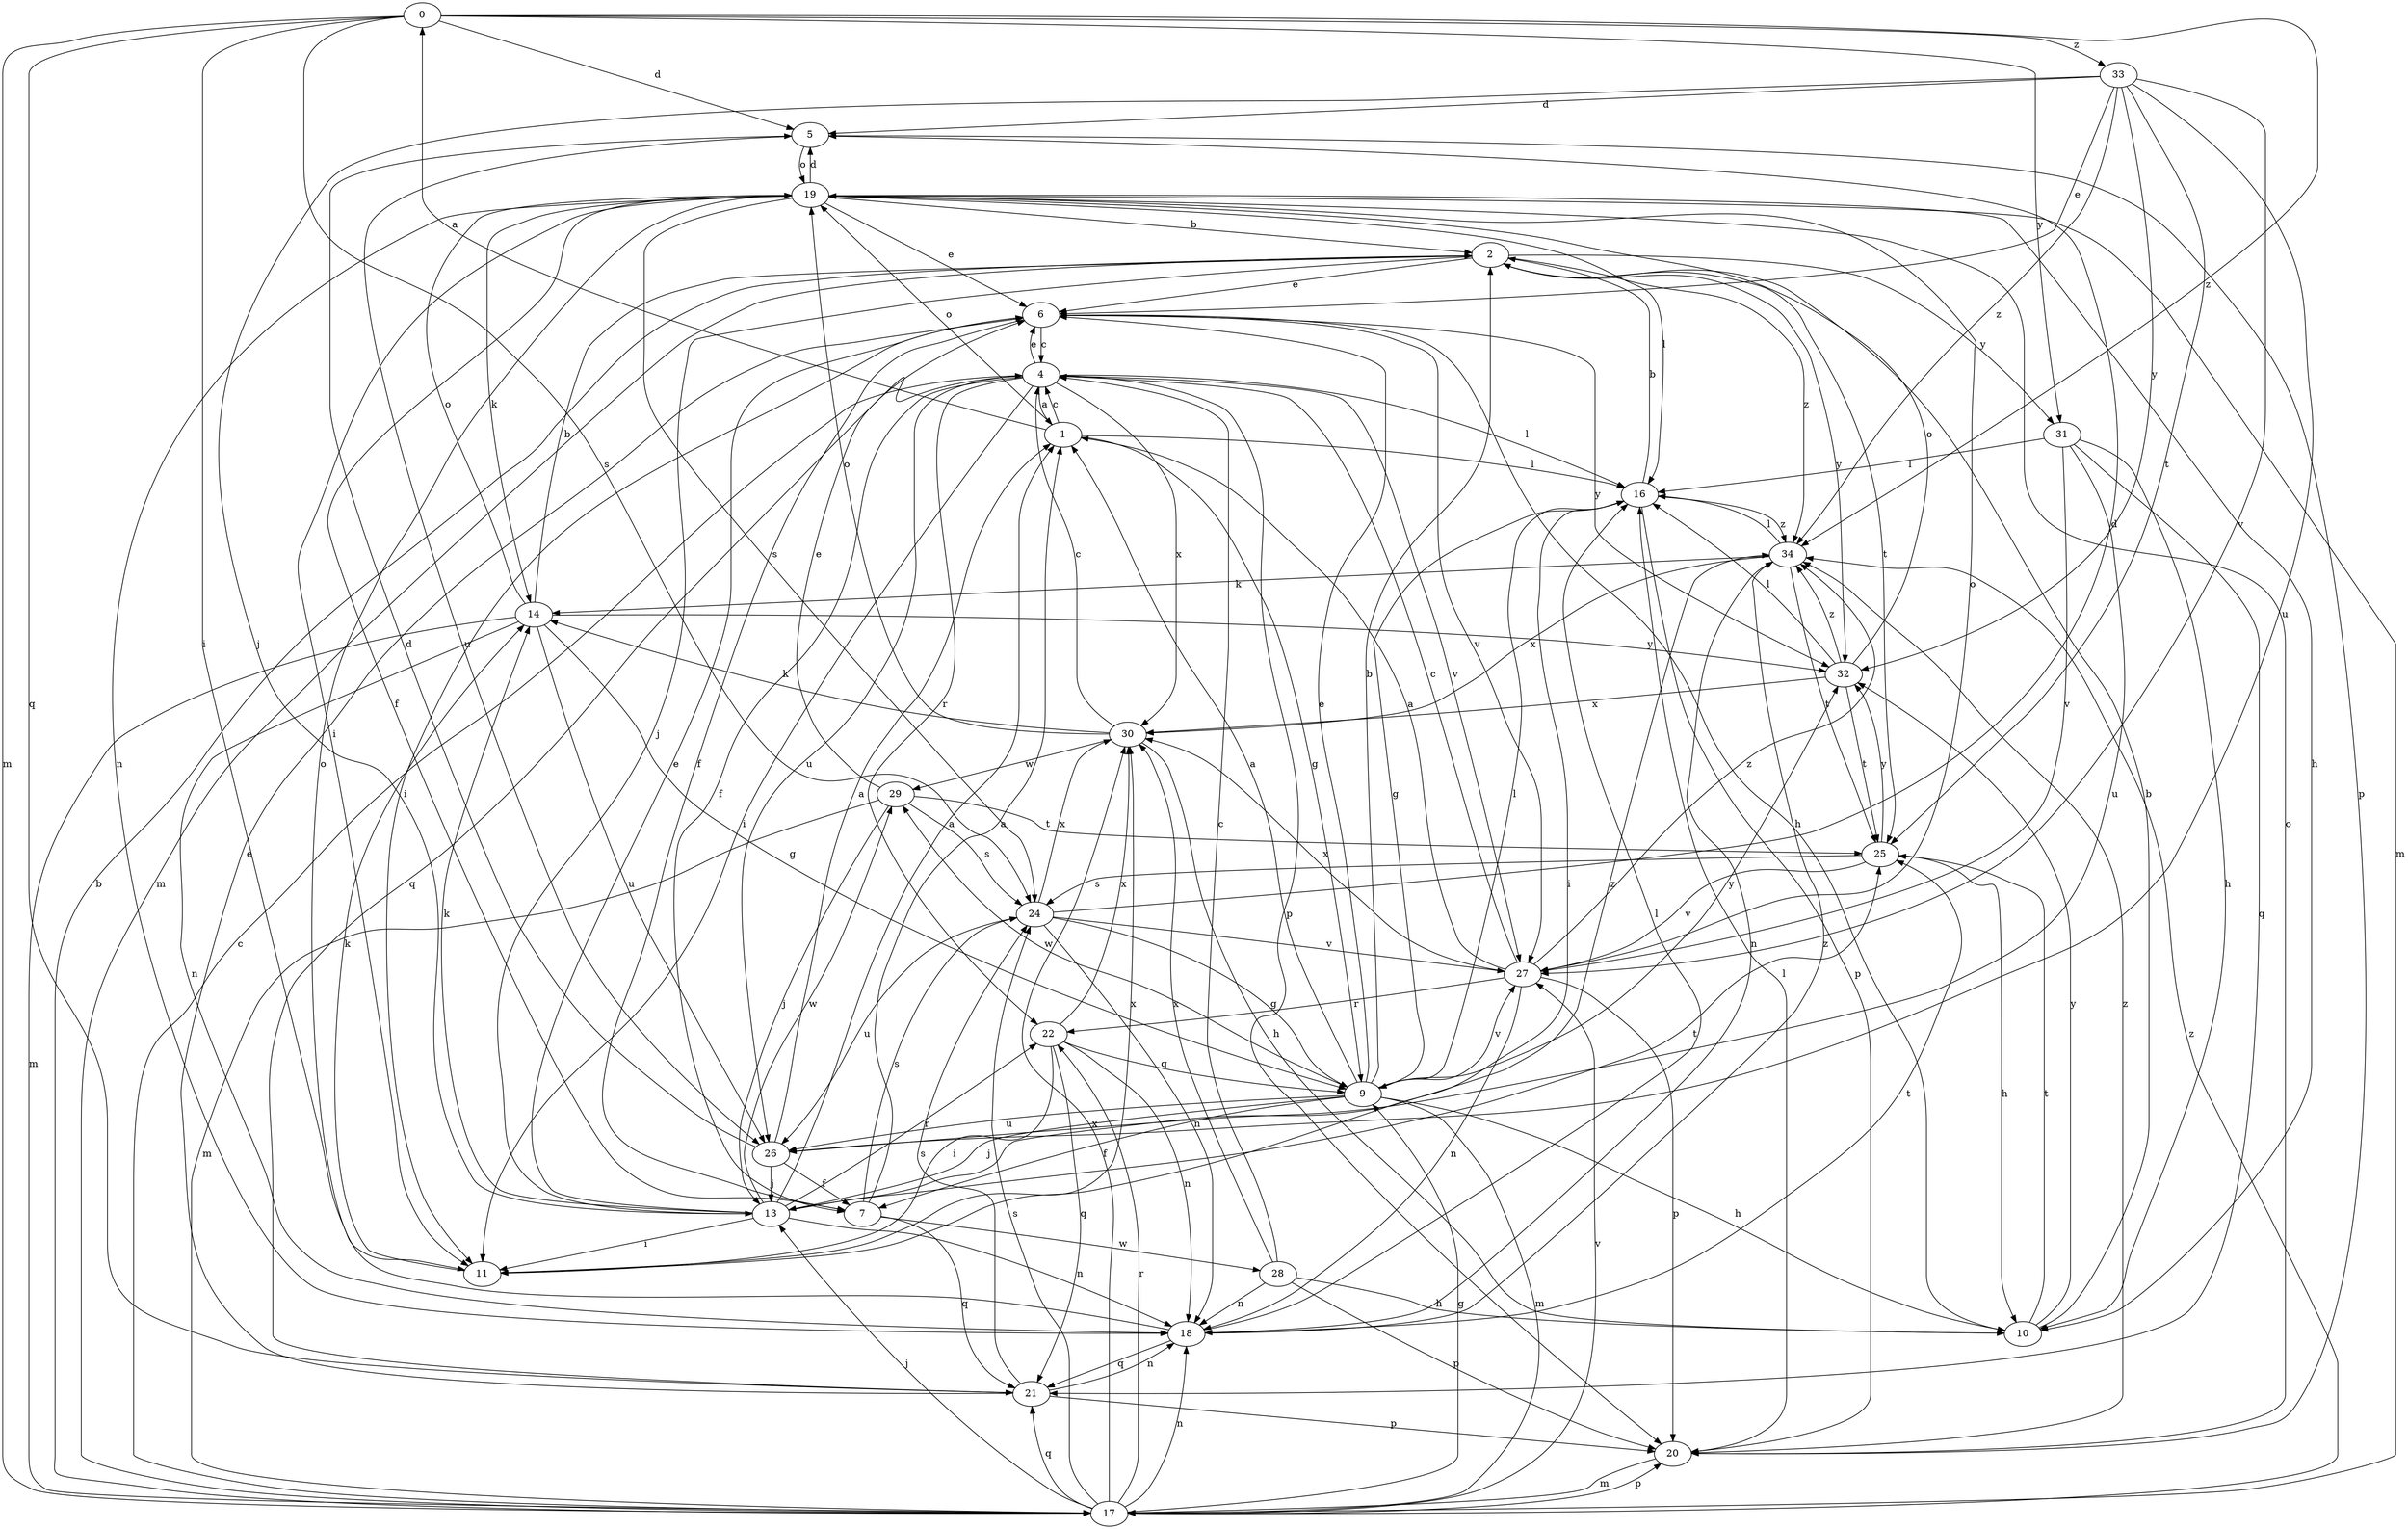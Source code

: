 strict digraph  {
0;
1;
2;
4;
5;
6;
7;
9;
10;
11;
13;
14;
16;
17;
18;
19;
20;
21;
22;
24;
25;
26;
27;
28;
29;
30;
31;
32;
33;
34;
0 -> 5  [label=d];
0 -> 11  [label=i];
0 -> 17  [label=m];
0 -> 21  [label=q];
0 -> 24  [label=s];
0 -> 31  [label=y];
0 -> 33  [label=z];
0 -> 34  [label=z];
1 -> 0  [label=a];
1 -> 4  [label=c];
1 -> 9  [label=g];
1 -> 16  [label=l];
1 -> 19  [label=o];
2 -> 6  [label=e];
2 -> 13  [label=j];
2 -> 17  [label=m];
2 -> 25  [label=t];
2 -> 31  [label=y];
2 -> 32  [label=y];
2 -> 34  [label=z];
4 -> 1  [label=a];
4 -> 6  [label=e];
4 -> 7  [label=f];
4 -> 11  [label=i];
4 -> 16  [label=l];
4 -> 20  [label=p];
4 -> 21  [label=q];
4 -> 22  [label=r];
4 -> 26  [label=u];
4 -> 27  [label=v];
4 -> 30  [label=x];
5 -> 19  [label=o];
5 -> 20  [label=p];
5 -> 26  [label=u];
6 -> 4  [label=c];
6 -> 7  [label=f];
6 -> 10  [label=h];
6 -> 11  [label=i];
6 -> 27  [label=v];
6 -> 32  [label=y];
7 -> 1  [label=a];
7 -> 21  [label=q];
7 -> 24  [label=s];
7 -> 28  [label=w];
9 -> 1  [label=a];
9 -> 2  [label=b];
9 -> 6  [label=e];
9 -> 7  [label=f];
9 -> 10  [label=h];
9 -> 13  [label=j];
9 -> 16  [label=l];
9 -> 17  [label=m];
9 -> 26  [label=u];
9 -> 27  [label=v];
9 -> 29  [label=w];
9 -> 32  [label=y];
10 -> 2  [label=b];
10 -> 25  [label=t];
10 -> 32  [label=y];
11 -> 14  [label=k];
11 -> 30  [label=x];
13 -> 1  [label=a];
13 -> 6  [label=e];
13 -> 11  [label=i];
13 -> 14  [label=k];
13 -> 18  [label=n];
13 -> 22  [label=r];
13 -> 25  [label=t];
13 -> 29  [label=w];
13 -> 34  [label=z];
14 -> 2  [label=b];
14 -> 9  [label=g];
14 -> 17  [label=m];
14 -> 18  [label=n];
14 -> 19  [label=o];
14 -> 26  [label=u];
14 -> 32  [label=y];
16 -> 2  [label=b];
16 -> 9  [label=g];
16 -> 11  [label=i];
16 -> 20  [label=p];
16 -> 34  [label=z];
17 -> 2  [label=b];
17 -> 4  [label=c];
17 -> 9  [label=g];
17 -> 13  [label=j];
17 -> 18  [label=n];
17 -> 20  [label=p];
17 -> 21  [label=q];
17 -> 22  [label=r];
17 -> 24  [label=s];
17 -> 27  [label=v];
17 -> 30  [label=x];
17 -> 34  [label=z];
18 -> 16  [label=l];
18 -> 19  [label=o];
18 -> 21  [label=q];
18 -> 25  [label=t];
18 -> 34  [label=z];
19 -> 2  [label=b];
19 -> 5  [label=d];
19 -> 6  [label=e];
19 -> 7  [label=f];
19 -> 10  [label=h];
19 -> 11  [label=i];
19 -> 14  [label=k];
19 -> 16  [label=l];
19 -> 17  [label=m];
19 -> 18  [label=n];
19 -> 24  [label=s];
20 -> 16  [label=l];
20 -> 17  [label=m];
20 -> 19  [label=o];
20 -> 34  [label=z];
21 -> 6  [label=e];
21 -> 18  [label=n];
21 -> 20  [label=p];
21 -> 24  [label=s];
22 -> 9  [label=g];
22 -> 11  [label=i];
22 -> 18  [label=n];
22 -> 21  [label=q];
22 -> 30  [label=x];
24 -> 5  [label=d];
24 -> 9  [label=g];
24 -> 18  [label=n];
24 -> 26  [label=u];
24 -> 27  [label=v];
24 -> 30  [label=x];
25 -> 10  [label=h];
25 -> 24  [label=s];
25 -> 27  [label=v];
25 -> 32  [label=y];
26 -> 1  [label=a];
26 -> 5  [label=d];
26 -> 7  [label=f];
26 -> 13  [label=j];
27 -> 1  [label=a];
27 -> 4  [label=c];
27 -> 18  [label=n];
27 -> 19  [label=o];
27 -> 20  [label=p];
27 -> 22  [label=r];
27 -> 30  [label=x];
27 -> 34  [label=z];
28 -> 4  [label=c];
28 -> 10  [label=h];
28 -> 18  [label=n];
28 -> 20  [label=p];
28 -> 30  [label=x];
29 -> 6  [label=e];
29 -> 13  [label=j];
29 -> 17  [label=m];
29 -> 24  [label=s];
29 -> 25  [label=t];
30 -> 4  [label=c];
30 -> 10  [label=h];
30 -> 14  [label=k];
30 -> 19  [label=o];
30 -> 29  [label=w];
31 -> 10  [label=h];
31 -> 16  [label=l];
31 -> 21  [label=q];
31 -> 26  [label=u];
31 -> 27  [label=v];
32 -> 16  [label=l];
32 -> 19  [label=o];
32 -> 25  [label=t];
32 -> 30  [label=x];
32 -> 34  [label=z];
33 -> 5  [label=d];
33 -> 6  [label=e];
33 -> 13  [label=j];
33 -> 25  [label=t];
33 -> 26  [label=u];
33 -> 27  [label=v];
33 -> 32  [label=y];
33 -> 34  [label=z];
34 -> 14  [label=k];
34 -> 16  [label=l];
34 -> 18  [label=n];
34 -> 25  [label=t];
34 -> 30  [label=x];
}
